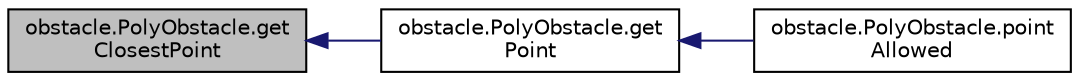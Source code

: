 digraph "obstacle.PolyObstacle.getClosestPoint"
{
  edge [fontname="Helvetica",fontsize="10",labelfontname="Helvetica",labelfontsize="10"];
  node [fontname="Helvetica",fontsize="10",shape=record];
  rankdir="LR";
  Node1 [label="obstacle.PolyObstacle.get\lClosestPoint",height=0.2,width=0.4,color="black", fillcolor="grey75", style="filled" fontcolor="black"];
  Node1 -> Node2 [dir="back",color="midnightblue",fontsize="10",style="solid"];
  Node2 [label="obstacle.PolyObstacle.get\lPoint",height=0.2,width=0.4,color="black", fillcolor="white", style="filled",URL="$classobstacle_1_1PolyObstacle.html#af866b6f101194b8a8731f2394fdc247e",tooltip="Gets the closest point from the polygon to p. "];
  Node2 -> Node3 [dir="back",color="midnightblue",fontsize="10",style="solid"];
  Node3 [label="obstacle.PolyObstacle.point\lAllowed",height=0.2,width=0.4,color="black", fillcolor="white", style="filled",URL="$classobstacle_1_1PolyObstacle.html#af71f01fca50193a5e5372c2507661ada",tooltip="Checks if a point is allowed, meaning no collisions occur. "];
}
